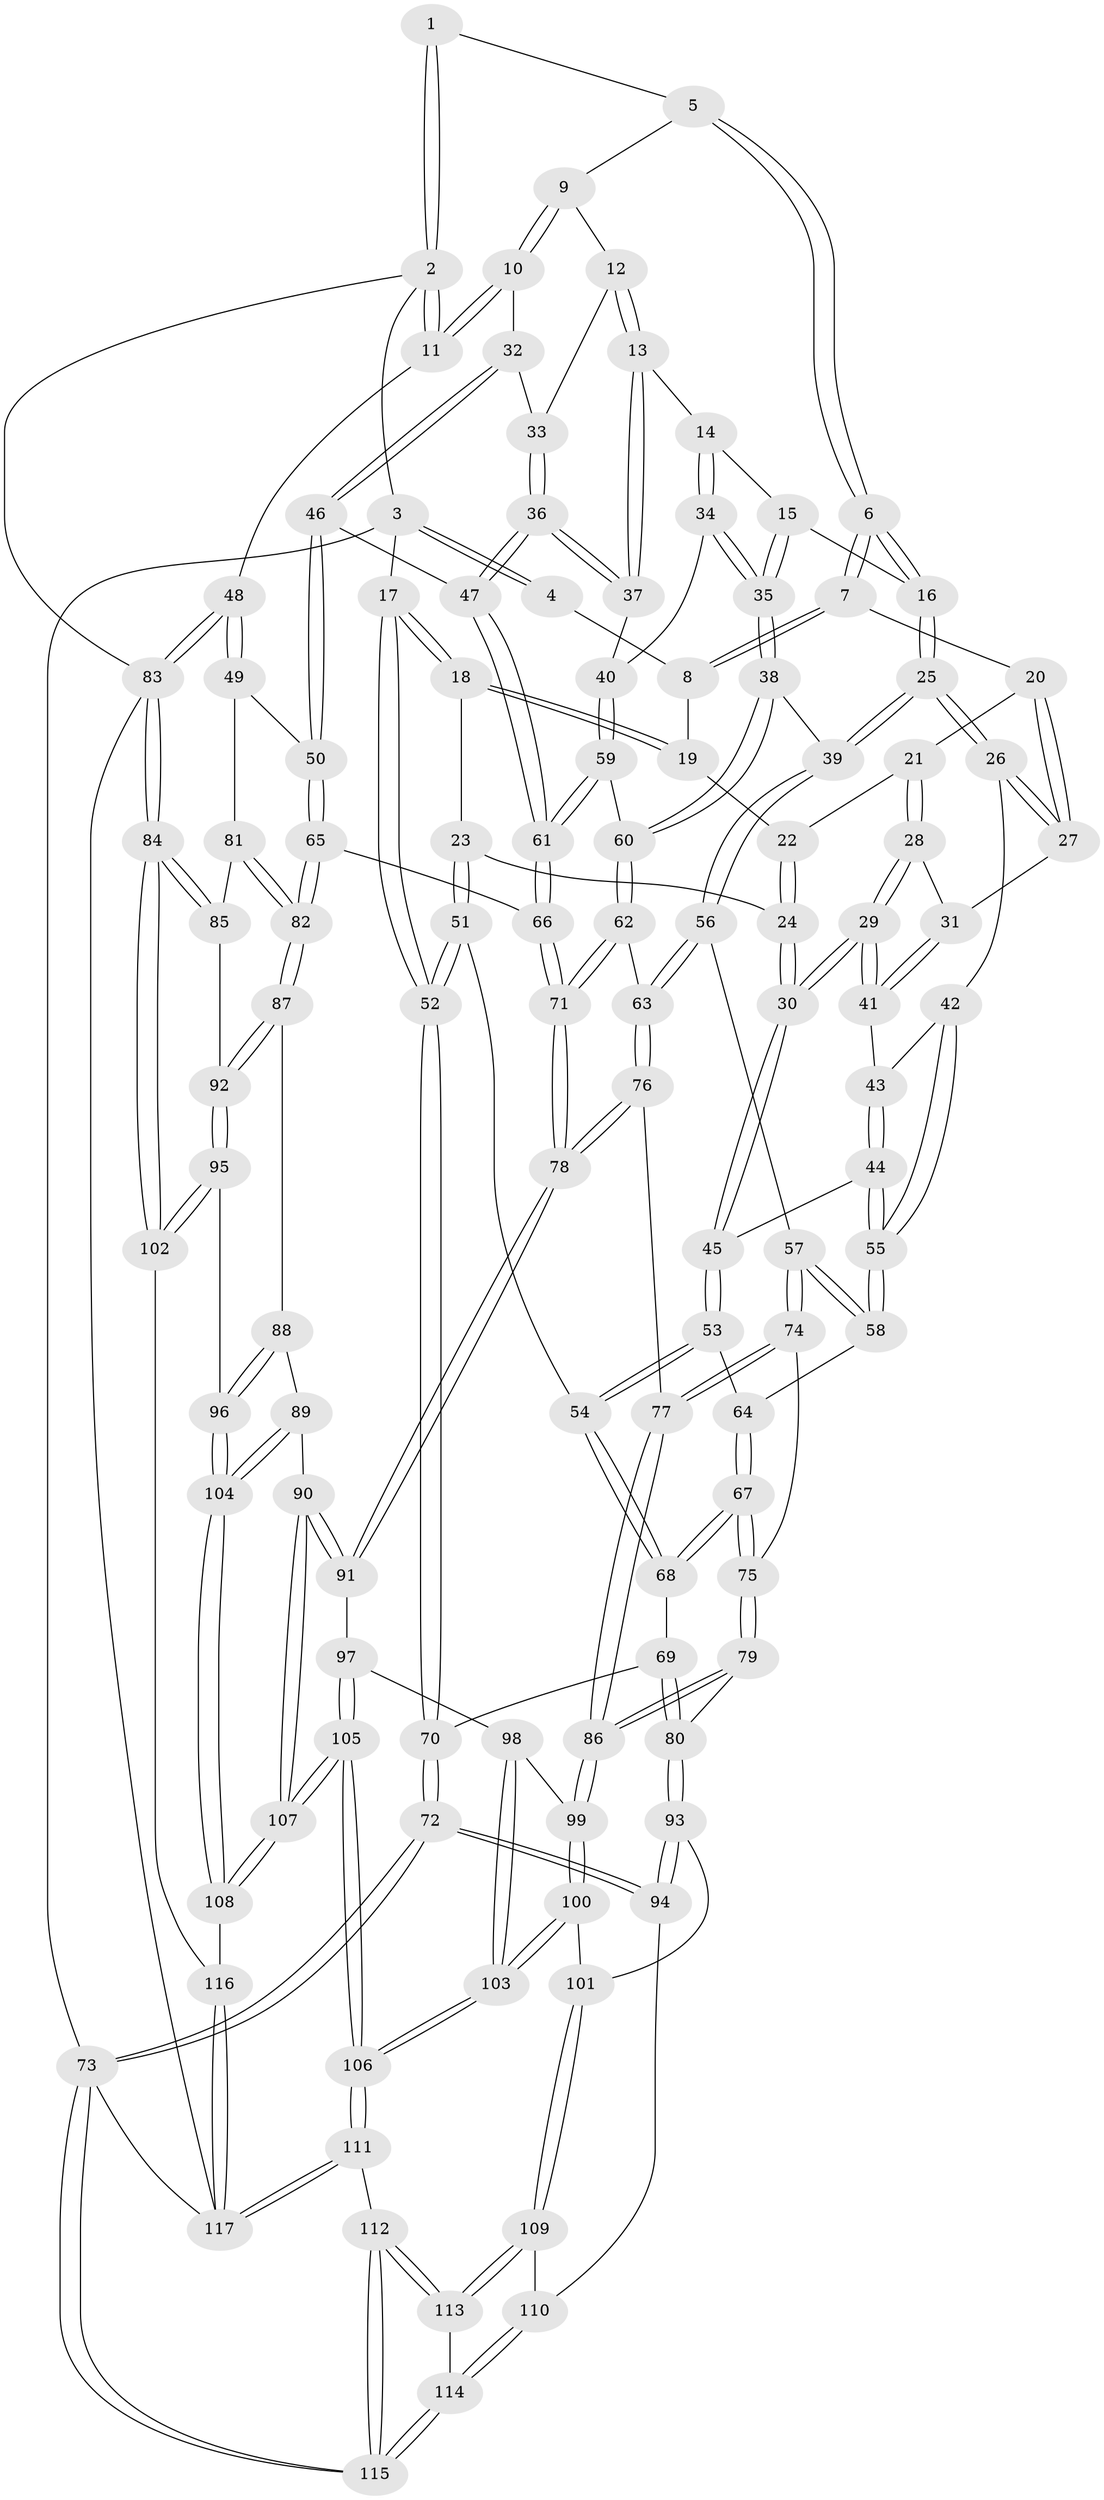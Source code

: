 // Generated by graph-tools (version 1.1) at 2025/27/03/09/25 03:27:04]
// undirected, 117 vertices, 289 edges
graph export_dot {
graph [start="1"]
  node [color=gray90,style=filled];
  1 [pos="+0.6513693404944085+0"];
  2 [pos="+1+0"];
  3 [pos="+0+0"];
  4 [pos="+0.3288543633040207+0"];
  5 [pos="+0.6521030325919525+0"];
  6 [pos="+0.4044488473187436+0.11571575537144099"];
  7 [pos="+0.3774184012958181+0.1042973904300568"];
  8 [pos="+0.3130372094227412+0.019879079717704026"];
  9 [pos="+0.6560294016143742+0"];
  10 [pos="+0.8467527050379425+0.11438975137400263"];
  11 [pos="+1+0.13230581209324171"];
  12 [pos="+0.6144699479009245+0.08290786235228387"];
  13 [pos="+0.6032522654666698+0.10231003509223001"];
  14 [pos="+0.5203732127754584+0.13834758328375527"];
  15 [pos="+0.512631987732035+0.1403435468249592"];
  16 [pos="+0.4159053384704246+0.12917867501838295"];
  17 [pos="+0+0"];
  18 [pos="+0.015315564678257135+0.06547117215641744"];
  19 [pos="+0.26465729293016677+0.05602209918186329"];
  20 [pos="+0.3360458202946243+0.14360659998945813"];
  21 [pos="+0.294461374070626+0.16200160113859416"];
  22 [pos="+0.24287546346796415+0.13561057727577006"];
  23 [pos="+0.1223903971642063+0.18055505669458444"];
  24 [pos="+0.16641749689755062+0.19070780967941162"];
  25 [pos="+0.40946489272664605+0.24928760764193816"];
  26 [pos="+0.3690934309103168+0.24866915459106625"];
  27 [pos="+0.33428627762708457+0.19496215275628348"];
  28 [pos="+0.2930001701272064+0.16908533780100804"];
  29 [pos="+0.22094429873522353+0.22029546456782384"];
  30 [pos="+0.20449640562729335+0.22457946447000135"];
  31 [pos="+0.2972983517609802+0.2077550192400478"];
  32 [pos="+0.7945847654599519+0.18788967472829224"];
  33 [pos="+0.7312573474711574+0.16637878988328758"];
  34 [pos="+0.5423144862043068+0.25676122643581883"];
  35 [pos="+0.48386291008122695+0.2633485116719299"];
  36 [pos="+0.6313409459202243+0.2581628601089008"];
  37 [pos="+0.6201375898546226+0.2485096090315016"];
  38 [pos="+0.4766546931740658+0.2672792556645769"];
  39 [pos="+0.41626255205577756+0.25712713169351914"];
  40 [pos="+0.5711759897071461+0.25983090881488213"];
  41 [pos="+0.29553996580684255+0.21411382521799766"];
  42 [pos="+0.3680181174552127+0.24895359982295343"];
  43 [pos="+0.30567256051074626+0.23144927992746595"];
  44 [pos="+0.26298464073326167+0.29016505125639497"];
  45 [pos="+0.21764085184725127+0.25349212685798134"];
  46 [pos="+0.792715077060449+0.24041959801272067"];
  47 [pos="+0.6664320471984184+0.30105949133162985"];
  48 [pos="+1+0.3166475332682987"];
  49 [pos="+1+0.34335669821842835"];
  50 [pos="+0.853340631026859+0.30788480771861776"];
  51 [pos="+0.10176348632303651+0.2779943162317424"];
  52 [pos="+0+0.31216298202174686"];
  53 [pos="+0.16496230511151855+0.34296009410850203"];
  54 [pos="+0.11392325211144458+0.3508395779894783"];
  55 [pos="+0.2825021609045277+0.3243041236182028"];
  56 [pos="+0.38365503561259+0.38244350278657646"];
  57 [pos="+0.30090923734818975+0.3783331897742888"];
  58 [pos="+0.28536121069170944+0.363952939288878"];
  59 [pos="+0.5351866057175639+0.3619051035478693"];
  60 [pos="+0.5068947506119635+0.36970687621836107"];
  61 [pos="+0.6638356296810823+0.37554684497927493"];
  62 [pos="+0.4999587022698476+0.3795463849148512"];
  63 [pos="+0.4163111638971329+0.4111345375108101"];
  64 [pos="+0.23898755903309254+0.37128562008129135"];
  65 [pos="+0.7148968946185928+0.47586278323137954"];
  66 [pos="+0.7035316457267913+0.47159933566159473"];
  67 [pos="+0.17196362200963305+0.46201559105277934"];
  68 [pos="+0.1042664262954821+0.36591369838445614"];
  69 [pos="+0.01054074312660418+0.4067323503124178"];
  70 [pos="+0+0.37979280646000796"];
  71 [pos="+0.5826397478377072+0.5239684760148978"];
  72 [pos="+0+0.7229339882417575"];
  73 [pos="+0+1"];
  74 [pos="+0.2751299007405552+0.5005567528958391"];
  75 [pos="+0.17985686571536133+0.5196852938553024"];
  76 [pos="+0.4235393051244856+0.5494400186866957"];
  77 [pos="+0.3809876317853283+0.5691404989766854"];
  78 [pos="+0.5284315266937194+0.573974377374055"];
  79 [pos="+0.14943327926748773+0.5559719928015606"];
  80 [pos="+0.13074437391778782+0.5730550380214942"];
  81 [pos="+0.907978728389064+0.4865902586883244"];
  82 [pos="+0.757413148817732+0.515521446677691"];
  83 [pos="+1+0.8307488915702146"];
  84 [pos="+1+0.8117444167654038"];
  85 [pos="+0.9437678201567445+0.5906504911102548"];
  86 [pos="+0.3509427677291491+0.6280314112408868"];
  87 [pos="+0.7623623867781542+0.5513776424252229"];
  88 [pos="+0.7541918677008596+0.5700222314350327"];
  89 [pos="+0.7034317661888698+0.676900397739988"];
  90 [pos="+0.5786462447708826+0.6736530050788355"];
  91 [pos="+0.5410624441211638+0.6224713598511245"];
  92 [pos="+0.8418810309374055+0.6357407156838475"];
  93 [pos="+0.1019048614686523+0.6411367980133009"];
  94 [pos="+0+0.705839749211047"];
  95 [pos="+0.8893664495407977+0.774222301946199"];
  96 [pos="+0.8166253813517219+0.787316307170514"];
  97 [pos="+0.4587883796613644+0.715151801977023"];
  98 [pos="+0.41433059425576396+0.7088391179216695"];
  99 [pos="+0.34321924191270065+0.6511973081004231"];
  100 [pos="+0.29655543467686035+0.6970350315000293"];
  101 [pos="+0.2687952291576573+0.7152706710075896"];
  102 [pos="+1+0.8099744877079693"];
  103 [pos="+0.40157374734798607+0.7828369291175289"];
  104 [pos="+0.7531530996726258+0.8007470723760066"];
  105 [pos="+0.5468063982230776+0.9661737434713624"];
  106 [pos="+0.4870373189693456+1"];
  107 [pos="+0.5657585861070886+0.9444603252324153"];
  108 [pos="+0.6840241119181344+0.8756198912333218"];
  109 [pos="+0.26887868260669595+0.771744938857542"];
  110 [pos="+0.08655872380523824+0.8074542784666389"];
  111 [pos="+0.4802713971356551+1"];
  112 [pos="+0.4784701327612139+1"];
  113 [pos="+0.28433132461866856+0.8611928514588266"];
  114 [pos="+0.12690963153939216+0.8684928740541962"];
  115 [pos="+0.024621917996426896+1"];
  116 [pos="+0.8492070755304151+0.9580648494711792"];
  117 [pos="+0.8322089206157117+1"];
  1 -- 2;
  1 -- 2;
  1 -- 5;
  2 -- 3;
  2 -- 11;
  2 -- 11;
  2 -- 83;
  3 -- 4;
  3 -- 4;
  3 -- 17;
  3 -- 73;
  4 -- 8;
  5 -- 6;
  5 -- 6;
  5 -- 9;
  6 -- 7;
  6 -- 7;
  6 -- 16;
  6 -- 16;
  7 -- 8;
  7 -- 8;
  7 -- 20;
  8 -- 19;
  9 -- 10;
  9 -- 10;
  9 -- 12;
  10 -- 11;
  10 -- 11;
  10 -- 32;
  11 -- 48;
  12 -- 13;
  12 -- 13;
  12 -- 33;
  13 -- 14;
  13 -- 37;
  13 -- 37;
  14 -- 15;
  14 -- 34;
  14 -- 34;
  15 -- 16;
  15 -- 35;
  15 -- 35;
  16 -- 25;
  16 -- 25;
  17 -- 18;
  17 -- 18;
  17 -- 52;
  17 -- 52;
  18 -- 19;
  18 -- 19;
  18 -- 23;
  19 -- 22;
  20 -- 21;
  20 -- 27;
  20 -- 27;
  21 -- 22;
  21 -- 28;
  21 -- 28;
  22 -- 24;
  22 -- 24;
  23 -- 24;
  23 -- 51;
  23 -- 51;
  24 -- 30;
  24 -- 30;
  25 -- 26;
  25 -- 26;
  25 -- 39;
  25 -- 39;
  26 -- 27;
  26 -- 27;
  26 -- 42;
  27 -- 31;
  28 -- 29;
  28 -- 29;
  28 -- 31;
  29 -- 30;
  29 -- 30;
  29 -- 41;
  29 -- 41;
  30 -- 45;
  30 -- 45;
  31 -- 41;
  31 -- 41;
  32 -- 33;
  32 -- 46;
  32 -- 46;
  33 -- 36;
  33 -- 36;
  34 -- 35;
  34 -- 35;
  34 -- 40;
  35 -- 38;
  35 -- 38;
  36 -- 37;
  36 -- 37;
  36 -- 47;
  36 -- 47;
  37 -- 40;
  38 -- 39;
  38 -- 60;
  38 -- 60;
  39 -- 56;
  39 -- 56;
  40 -- 59;
  40 -- 59;
  41 -- 43;
  42 -- 43;
  42 -- 55;
  42 -- 55;
  43 -- 44;
  43 -- 44;
  44 -- 45;
  44 -- 55;
  44 -- 55;
  45 -- 53;
  45 -- 53;
  46 -- 47;
  46 -- 50;
  46 -- 50;
  47 -- 61;
  47 -- 61;
  48 -- 49;
  48 -- 49;
  48 -- 83;
  48 -- 83;
  49 -- 50;
  49 -- 81;
  50 -- 65;
  50 -- 65;
  51 -- 52;
  51 -- 52;
  51 -- 54;
  52 -- 70;
  52 -- 70;
  53 -- 54;
  53 -- 54;
  53 -- 64;
  54 -- 68;
  54 -- 68;
  55 -- 58;
  55 -- 58;
  56 -- 57;
  56 -- 63;
  56 -- 63;
  57 -- 58;
  57 -- 58;
  57 -- 74;
  57 -- 74;
  58 -- 64;
  59 -- 60;
  59 -- 61;
  59 -- 61;
  60 -- 62;
  60 -- 62;
  61 -- 66;
  61 -- 66;
  62 -- 63;
  62 -- 71;
  62 -- 71;
  63 -- 76;
  63 -- 76;
  64 -- 67;
  64 -- 67;
  65 -- 66;
  65 -- 82;
  65 -- 82;
  66 -- 71;
  66 -- 71;
  67 -- 68;
  67 -- 68;
  67 -- 75;
  67 -- 75;
  68 -- 69;
  69 -- 70;
  69 -- 80;
  69 -- 80;
  70 -- 72;
  70 -- 72;
  71 -- 78;
  71 -- 78;
  72 -- 73;
  72 -- 73;
  72 -- 94;
  72 -- 94;
  73 -- 115;
  73 -- 115;
  73 -- 117;
  74 -- 75;
  74 -- 77;
  74 -- 77;
  75 -- 79;
  75 -- 79;
  76 -- 77;
  76 -- 78;
  76 -- 78;
  77 -- 86;
  77 -- 86;
  78 -- 91;
  78 -- 91;
  79 -- 80;
  79 -- 86;
  79 -- 86;
  80 -- 93;
  80 -- 93;
  81 -- 82;
  81 -- 82;
  81 -- 85;
  82 -- 87;
  82 -- 87;
  83 -- 84;
  83 -- 84;
  83 -- 117;
  84 -- 85;
  84 -- 85;
  84 -- 102;
  84 -- 102;
  85 -- 92;
  86 -- 99;
  86 -- 99;
  87 -- 88;
  87 -- 92;
  87 -- 92;
  88 -- 89;
  88 -- 96;
  88 -- 96;
  89 -- 90;
  89 -- 104;
  89 -- 104;
  90 -- 91;
  90 -- 91;
  90 -- 107;
  90 -- 107;
  91 -- 97;
  92 -- 95;
  92 -- 95;
  93 -- 94;
  93 -- 94;
  93 -- 101;
  94 -- 110;
  95 -- 96;
  95 -- 102;
  95 -- 102;
  96 -- 104;
  96 -- 104;
  97 -- 98;
  97 -- 105;
  97 -- 105;
  98 -- 99;
  98 -- 103;
  98 -- 103;
  99 -- 100;
  99 -- 100;
  100 -- 101;
  100 -- 103;
  100 -- 103;
  101 -- 109;
  101 -- 109;
  102 -- 116;
  103 -- 106;
  103 -- 106;
  104 -- 108;
  104 -- 108;
  105 -- 106;
  105 -- 106;
  105 -- 107;
  105 -- 107;
  106 -- 111;
  106 -- 111;
  107 -- 108;
  107 -- 108;
  108 -- 116;
  109 -- 110;
  109 -- 113;
  109 -- 113;
  110 -- 114;
  110 -- 114;
  111 -- 112;
  111 -- 117;
  111 -- 117;
  112 -- 113;
  112 -- 113;
  112 -- 115;
  112 -- 115;
  113 -- 114;
  114 -- 115;
  114 -- 115;
  116 -- 117;
  116 -- 117;
}
